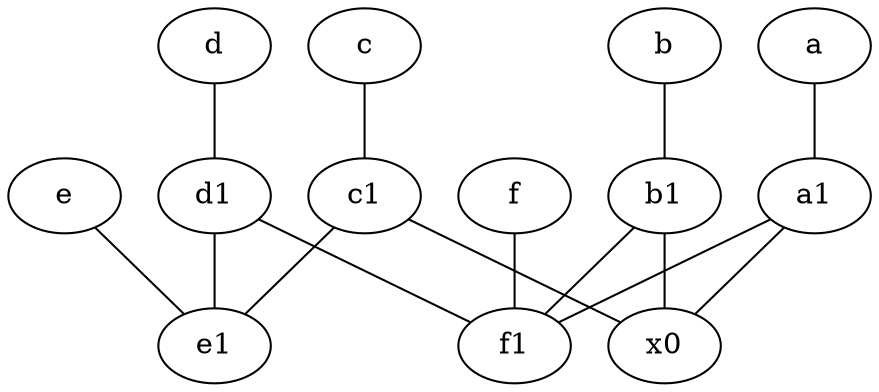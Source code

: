 graph {
	node [labelfontsize=50]
	e1 [labelfontsize=50 pos="7,7!"]
	x0 [labelfontsize=50]
	f [labelfontsize=50 pos="3,9!"]
	d [labelfontsize=50 pos="2,5!"]
	a [labelfontsize=50 pos="8,2!"]
	b1 [labelfontsize=50 pos="9,4!"]
	a1 [labelfontsize=50 pos="8,3!"]
	c [labelfontsize=50 pos="4.5,2!"]
	e [labelfontsize=50 pos="7,9!"]
	d1 [labelfontsize=50 pos="3,5!"]
	f1 [labelfontsize=50 pos="3,8!"]
	b [labelfontsize=50 pos="10,4!"]
	c1 [labelfontsize=50 pos="4.5,3!"]
	f -- f1
	c1 -- e1
	e -- e1
	a -- a1
	a1 -- f1
	b1 -- x0
	a1 -- x0
	d1 -- e1
	c1 -- x0
	b1 -- f1
	d1 -- f1
	d -- d1
	c -- c1
	b -- b1
}
